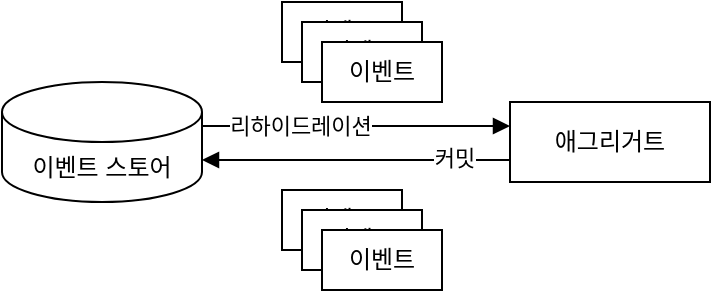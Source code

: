 <mxfile version="26.0.4">
  <diagram name="Page-1" id="LRq5mztexUmswwMQOdYc">
    <mxGraphModel dx="1114" dy="821" grid="1" gridSize="10" guides="1" tooltips="1" connect="1" arrows="1" fold="1" page="1" pageScale="1" pageWidth="827" pageHeight="1169" math="0" shadow="0">
      <root>
        <mxCell id="0" />
        <mxCell id="1" parent="0" />
        <mxCell id="QQbL-DXa_lu1ceo_ziRl-3" style="edgeStyle=orthogonalEdgeStyle;rounded=0;orthogonalLoop=1;jettySize=auto;html=1;endArrow=block;endFill=1;" edge="1" parent="1">
          <mxGeometry relative="1" as="geometry">
            <mxPoint x="210" y="202" as="sourcePoint" />
            <mxPoint x="364" y="202" as="targetPoint" />
          </mxGeometry>
        </mxCell>
        <mxCell id="QQbL-DXa_lu1ceo_ziRl-11" value="리하이드레이션" style="edgeLabel;html=1;align=center;verticalAlign=middle;resizable=0;points=[];" vertex="1" connectable="0" parent="QQbL-DXa_lu1ceo_ziRl-3">
          <mxGeometry x="-0.519" relative="1" as="geometry">
            <mxPoint x="12" as="offset" />
          </mxGeometry>
        </mxCell>
        <mxCell id="QQbL-DXa_lu1ceo_ziRl-1" value="이벤트 스토어" style="shape=cylinder3;whiteSpace=wrap;html=1;boundedLbl=1;backgroundOutline=1;size=15;" vertex="1" parent="1">
          <mxGeometry x="110" y="180" width="100" height="60" as="geometry" />
        </mxCell>
        <mxCell id="QQbL-DXa_lu1ceo_ziRl-4" style="edgeStyle=orthogonalEdgeStyle;rounded=0;orthogonalLoop=1;jettySize=auto;html=1;endArrow=block;endFill=1;" edge="1" parent="1">
          <mxGeometry relative="1" as="geometry">
            <mxPoint x="364" y="219" as="sourcePoint" />
            <mxPoint x="210" y="219" as="targetPoint" />
          </mxGeometry>
        </mxCell>
        <mxCell id="QQbL-DXa_lu1ceo_ziRl-12" value="커밋" style="edgeLabel;html=1;align=center;verticalAlign=middle;resizable=0;points=[];" vertex="1" connectable="0" parent="QQbL-DXa_lu1ceo_ziRl-4">
          <mxGeometry x="-0.636" y="-1" relative="1" as="geometry">
            <mxPoint as="offset" />
          </mxGeometry>
        </mxCell>
        <mxCell id="QQbL-DXa_lu1ceo_ziRl-2" value="애그리거트" style="rounded=0;whiteSpace=wrap;html=1;" vertex="1" parent="1">
          <mxGeometry x="364" y="190" width="100" height="40" as="geometry" />
        </mxCell>
        <mxCell id="QQbL-DXa_lu1ceo_ziRl-5" value="이벤트" style="rounded=0;whiteSpace=wrap;html=1;" vertex="1" parent="1">
          <mxGeometry x="250" y="140" width="60" height="30" as="geometry" />
        </mxCell>
        <mxCell id="QQbL-DXa_lu1ceo_ziRl-6" value="이벤트" style="rounded=0;whiteSpace=wrap;html=1;" vertex="1" parent="1">
          <mxGeometry x="260" y="150" width="60" height="30" as="geometry" />
        </mxCell>
        <mxCell id="QQbL-DXa_lu1ceo_ziRl-7" value="이벤트" style="rounded=0;whiteSpace=wrap;html=1;" vertex="1" parent="1">
          <mxGeometry x="270" y="160" width="60" height="30" as="geometry" />
        </mxCell>
        <mxCell id="QQbL-DXa_lu1ceo_ziRl-8" value="이벤트" style="rounded=0;whiteSpace=wrap;html=1;" vertex="1" parent="1">
          <mxGeometry x="250" y="234" width="60" height="30" as="geometry" />
        </mxCell>
        <mxCell id="QQbL-DXa_lu1ceo_ziRl-9" value="이벤트" style="rounded=0;whiteSpace=wrap;html=1;" vertex="1" parent="1">
          <mxGeometry x="260" y="244" width="60" height="30" as="geometry" />
        </mxCell>
        <mxCell id="QQbL-DXa_lu1ceo_ziRl-10" value="이벤트" style="rounded=0;whiteSpace=wrap;html=1;" vertex="1" parent="1">
          <mxGeometry x="270" y="254" width="60" height="30" as="geometry" />
        </mxCell>
      </root>
    </mxGraphModel>
  </diagram>
</mxfile>
